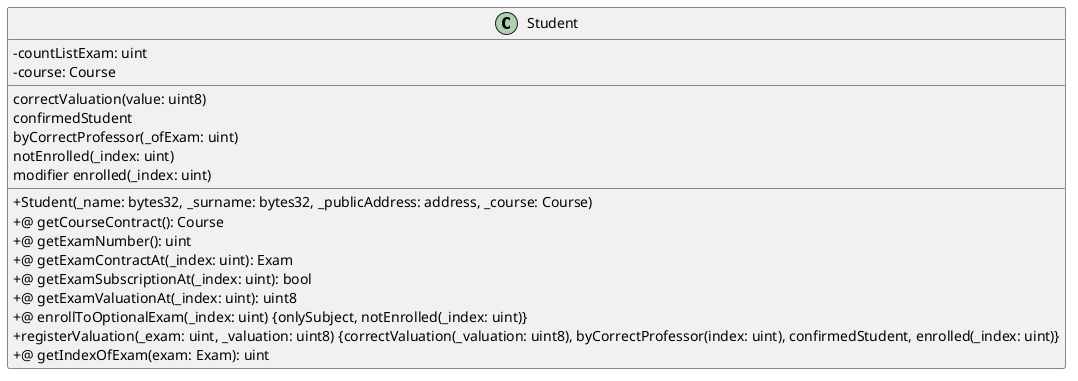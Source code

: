 @startuml
skinparam classAttributeIconSize 0
class Student {
- countListExam: uint
- course: Course
__
correctValuation(value: uint8)
confirmedStudent
byCorrectProfessor(_ofExam: uint)
notEnrolled(_index: uint)
modifier enrolled(_index: uint)
__
+ Student(_name: bytes32, _surname: bytes32, _publicAddress: address, _course: Course)
+@ getCourseContract(): Course
+@ getExamNumber(): uint
+@ getExamContractAt(_index: uint): Exam
+@ getExamSubscriptionAt(_index: uint): bool
+@ getExamValuationAt(_index: uint): uint8
+@ enrollToOptionalExam(_index: uint) {onlySubject, notEnrolled(_index: uint)}
+ registerValuation(_exam: uint, _valuation: uint8) {correctValuation(_valuation: uint8), byCorrectProfessor(index: uint), confirmedStudent, enrolled(_index: uint)}
+@ getIndexOfExam(exam: Exam): uint
}
@enduml
